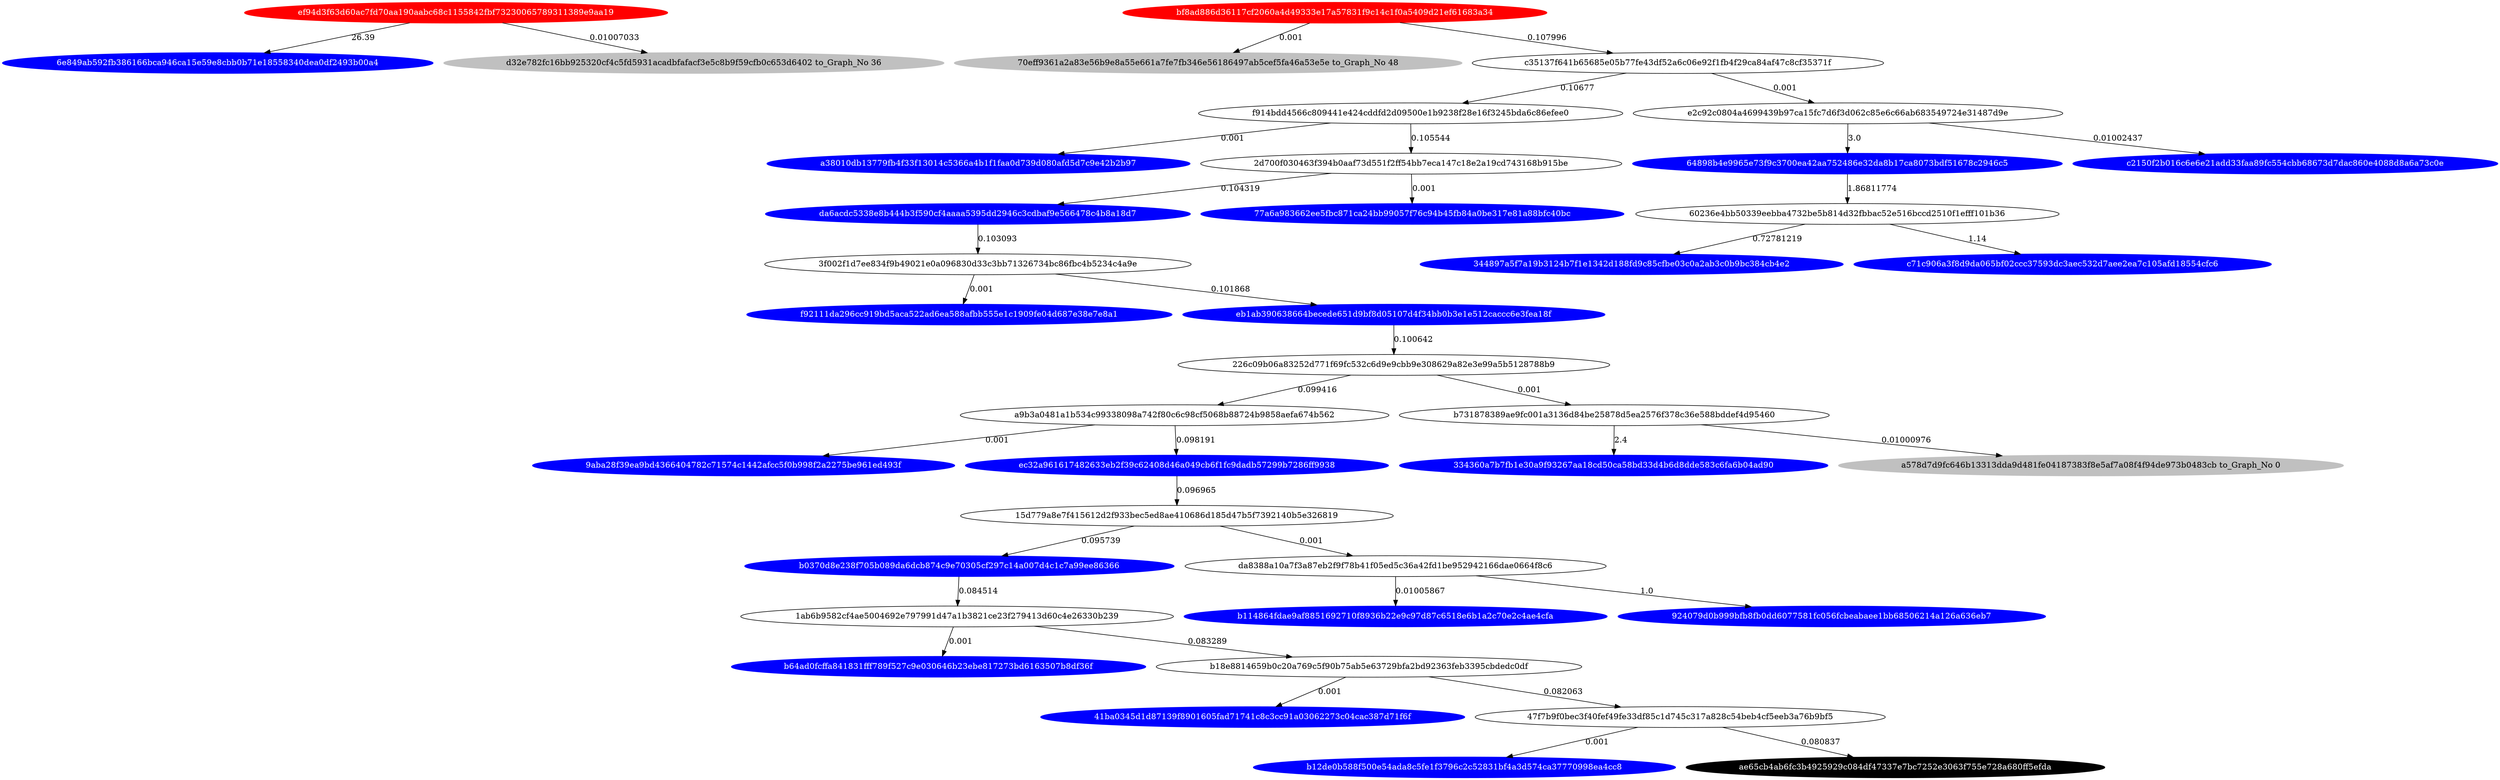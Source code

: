 digraph G{rankdir=TB;layout=dot;
"ef94d3f63d60ac7fd70aa190aabc68c1155842fbf73230065789311389e9aa19" [style="solid,filled",color=red,fontcolor=white];
"bf8ad886d36117cf2060a4d49333e17a57831f9c14c1f0a5409d21ef61683a34" [style="solid,filled",color=red,fontcolor=white];
"9aba28f39ea9bd4366404782c71574c1442afcc5f0b998f2a2275be961ed493f" [style="solid,filled",color=blue,fontcolor=white];
"b12de0b588f500e54ada8c5fe1f3796c2c52831bf4a3d574ca37770998ea4cc8" [style="solid,filled",color=blue,fontcolor=white];
"f92111da296cc919bd5aca522ad6ea588afbb555e1c1909fe04d687e38e7e8a1" [style="solid,filled",color=blue,fontcolor=white];
"da6acdc5338e8b444b3f590cf4aaaa5395dd2946c3cdbaf9e566478c4b8a18d7" [style="solid,filled",color=blue,fontcolor=white];
"ec32a961617482633eb2f39c62408d46a049cb6f1fc9dadb57299b7286ff9938" [style="solid,filled",color=blue,fontcolor=white];
"77a6a983662ee5fbc871ca24bb99057f76c94b45fb84a0be317e81a88bfc40bc" [style="solid,filled",color=blue,fontcolor=white];
"64898b4e9965e73f9c3700ea42aa752486e32da8b17ca8073bdf51678c2946c5" [style="solid,filled",color=blue,fontcolor=white];
"ae65cb4ab6fc3b4925929c084df47337e7bc7252e3063f755e728a680ff5efda" [style="solid,filled",color=black,fontcolor=white];
"eb1ab390638664becede651d9bf8d05107d4f34bb0b3e1e512caccc6e3fea18f" [style="solid,filled",color=blue,fontcolor=white];
"a38010db13779fb4f33f13014c5366a4b1f1faa0d739d080afd5d7c9e42b2b97" [style="solid,filled",color=blue,fontcolor=white];
"b114864fdae9af8851692710f8936b22e9c97d87c6518e6b1a2c70e2c4ae4cfa" [style="solid,filled",color=blue,fontcolor=white];
"344897a5f7a19b3124b7f1e1342d188fd9c85cfbe03c0a2ab3c0b9bc384cb4e2" [style="solid,filled",color=blue,fontcolor=white];
"70eff9361a2a83e56b9e8a55e661a7fe7fb346e56186497ab5cef5fa46a53e5e" [style="solid,filled",color=gray,fontcolor=black,label= "70eff9361a2a83e56b9e8a55e661a7fe7fb346e56186497ab5cef5fa46a53e5e to_Graph_No 48"];
"41ba0345d1d87139f8901605fad71741c8c3cc91a03062273c04cac387d71f6f" [style="solid,filled",color=blue,fontcolor=white];
"334360a7b7fb1e30a9f93267aa18cd50ca58bd33d4b6d8dde583c6fa6b04ad90" [style="solid,filled",color=blue,fontcolor=white];
"b0370d8e238f705b089da6dcb874c9e70305cf297c14a007d4c1c7a99ee86366" [style="solid,filled",color=blue,fontcolor=white];
"b64ad0fcffa841831fff789f527c9e030646b23ebe817273bd6163507b8df36f" [style="solid,filled",color=blue,fontcolor=white];
"924079d0b999bfb8fb0dd6077581fc056fcbeabaee1bb68506214a126a636eb7" [style="solid,filled",color=blue,fontcolor=white];
"6e849ab592fb386166bca946ca15e59e8cbb0b71e18558340dea0df2493b00a4" [style="solid,filled",color=blue,fontcolor=white];
"d32e782fc16bb925320cf4c5fd5931acadbfafacf3e5c8b9f59cfb0c653d6402" [style="solid,filled",color=gray,fontcolor=black,label= "d32e782fc16bb925320cf4c5fd5931acadbfafacf3e5c8b9f59cfb0c653d6402 to_Graph_No 36"];
"c2150f2b016c6e6e21add33faa89fc554cbb68673d7dac860e4088d8a6a73c0e" [style="solid,filled",color=blue,fontcolor=white];
"a578d7d9fc646b13313dda9d481fe04187383f8e5af7a08f4f94de973b0483cb" [style="solid,filled",color=gray,fontcolor=black,label= "a578d7d9fc646b13313dda9d481fe04187383f8e5af7a08f4f94de973b0483cb to_Graph_No 0"];
"c71c906a3f8d9da065bf02ccc37593dc3aec532d7aee2ea7c105afd18554cfc6" [style="solid,filled",color=blue,fontcolor=white];
"f914bdd4566c809441e424cddfd2d09500e1b9238f28e16f3245bda6c86efee0" -> "a38010db13779fb4f33f13014c5366a4b1f1faa0d739d080afd5d7c9e42b2b97" [label=0.001];
"eb1ab390638664becede651d9bf8d05107d4f34bb0b3e1e512caccc6e3fea18f" -> "226c09b06a83252d771f69fc532c6d9e9cbb9e308629a82e3e99a5b5128788b9" [label=0.100642];
"da6acdc5338e8b444b3f590cf4aaaa5395dd2946c3cdbaf9e566478c4b8a18d7" -> "3f002f1d7ee834f9b49021e0a096830d33c3bb71326734bc86fbc4b5234c4a9e" [label=0.103093];
"c35137f641b65685e05b77fe43df52a6c06e92f1fb4f29ca84af47c8cf35371f" -> "f914bdd4566c809441e424cddfd2d09500e1b9238f28e16f3245bda6c86efee0" [label=0.10677];
"60236e4bb50339eebba4732be5b814d32fbbac52e516bccd2510f1efff101b36" -> "c71c906a3f8d9da065bf02ccc37593dc3aec532d7aee2ea7c105afd18554cfc6" [label=1.14];
"64898b4e9965e73f9c3700ea42aa752486e32da8b17ca8073bdf51678c2946c5" -> "60236e4bb50339eebba4732be5b814d32fbbac52e516bccd2510f1efff101b36" [label=1.86811774];
"c35137f641b65685e05b77fe43df52a6c06e92f1fb4f29ca84af47c8cf35371f" -> "e2c92c0804a4699439b97ca15fc7d6f3d062c85e6c66ab683549724e31487d9e" [label=0.001];
"ef94d3f63d60ac7fd70aa190aabc68c1155842fbf73230065789311389e9aa19" -> "d32e782fc16bb925320cf4c5fd5931acadbfafacf3e5c8b9f59cfb0c653d6402" [label=0.01007033];
"47f7b9f0bec3f40fef49fe33df85c1d745c317a828c54beb4cf5eeb3a76b9bf5" -> "ae65cb4ab6fc3b4925929c084df47337e7bc7252e3063f755e728a680ff5efda" [label=0.080837];
"a9b3a0481a1b534c99338098a742f80c6c98cf5068b88724b9858aefa674b562" -> "ec32a961617482633eb2f39c62408d46a049cb6f1fc9dadb57299b7286ff9938" [label=0.098191];
"226c09b06a83252d771f69fc532c6d9e9cbb9e308629a82e3e99a5b5128788b9" -> "a9b3a0481a1b534c99338098a742f80c6c98cf5068b88724b9858aefa674b562" [label=0.099416];
"226c09b06a83252d771f69fc532c6d9e9cbb9e308629a82e3e99a5b5128788b9" -> "b731878389ae9fc001a3136d84be25878d5ea2576f378c36e588bddef4d95460" [label=0.001];
"bf8ad886d36117cf2060a4d49333e17a57831f9c14c1f0a5409d21ef61683a34" -> "c35137f641b65685e05b77fe43df52a6c06e92f1fb4f29ca84af47c8cf35371f" [label=0.107996];
"47f7b9f0bec3f40fef49fe33df85c1d745c317a828c54beb4cf5eeb3a76b9bf5" -> "b12de0b588f500e54ada8c5fe1f3796c2c52831bf4a3d574ca37770998ea4cc8" [label=0.001];
"ec32a961617482633eb2f39c62408d46a049cb6f1fc9dadb57299b7286ff9938" -> "15d779a8e7f415612d2f933bec5ed8ae410686d185d47b5f7392140b5e326819" [label=0.096965];
"1ab6b9582cf4ae5004692e797991d47a1b3821ce23f279413d60c4e26330b239" -> "b64ad0fcffa841831fff789f527c9e030646b23ebe817273bd6163507b8df36f" [label=0.001];
"da8388a10a7f3a87eb2f9f78b41f05ed5c36a42fd1be952942166dae0664f8c6" -> "924079d0b999bfb8fb0dd6077581fc056fcbeabaee1bb68506214a126a636eb7" [label=1.0];
"b18e8814659b0c20a769c5f90b75ab5e63729bfa2bd92363feb3395cbdedc0df" -> "41ba0345d1d87139f8901605fad71741c8c3cc91a03062273c04cac387d71f6f" [label=0.001];
"3f002f1d7ee834f9b49021e0a096830d33c3bb71326734bc86fbc4b5234c4a9e" -> "eb1ab390638664becede651d9bf8d05107d4f34bb0b3e1e512caccc6e3fea18f" [label=0.101868];
"da8388a10a7f3a87eb2f9f78b41f05ed5c36a42fd1be952942166dae0664f8c6" -> "b114864fdae9af8851692710f8936b22e9c97d87c6518e6b1a2c70e2c4ae4cfa" [label=0.01005867];
"15d779a8e7f415612d2f933bec5ed8ae410686d185d47b5f7392140b5e326819" -> "b0370d8e238f705b089da6dcb874c9e70305cf297c14a007d4c1c7a99ee86366" [label=0.095739];
"bf8ad886d36117cf2060a4d49333e17a57831f9c14c1f0a5409d21ef61683a34" -> "70eff9361a2a83e56b9e8a55e661a7fe7fb346e56186497ab5cef5fa46a53e5e" [label=0.001];
"b0370d8e238f705b089da6dcb874c9e70305cf297c14a007d4c1c7a99ee86366" -> "1ab6b9582cf4ae5004692e797991d47a1b3821ce23f279413d60c4e26330b239" [label=0.084514];
"f914bdd4566c809441e424cddfd2d09500e1b9238f28e16f3245bda6c86efee0" -> "2d700f030463f394b0aaf73d551f2ff54bb7eca147c18e2a19cd743168b915be" [label=0.105544];
"2d700f030463f394b0aaf73d551f2ff54bb7eca147c18e2a19cd743168b915be" -> "da6acdc5338e8b444b3f590cf4aaaa5395dd2946c3cdbaf9e566478c4b8a18d7" [label=0.104319];
"a9b3a0481a1b534c99338098a742f80c6c98cf5068b88724b9858aefa674b562" -> "9aba28f39ea9bd4366404782c71574c1442afcc5f0b998f2a2275be961ed493f" [label=0.001];
"2d700f030463f394b0aaf73d551f2ff54bb7eca147c18e2a19cd743168b915be" -> "77a6a983662ee5fbc871ca24bb99057f76c94b45fb84a0be317e81a88bfc40bc" [label=0.001];
"b731878389ae9fc001a3136d84be25878d5ea2576f378c36e588bddef4d95460" -> "a578d7d9fc646b13313dda9d481fe04187383f8e5af7a08f4f94de973b0483cb" [label=0.01000976];
"b731878389ae9fc001a3136d84be25878d5ea2576f378c36e588bddef4d95460" -> "334360a7b7fb1e30a9f93267aa18cd50ca58bd33d4b6d8dde583c6fa6b04ad90" [label=2.4];
"b18e8814659b0c20a769c5f90b75ab5e63729bfa2bd92363feb3395cbdedc0df" -> "47f7b9f0bec3f40fef49fe33df85c1d745c317a828c54beb4cf5eeb3a76b9bf5" [label=0.082063];
"1ab6b9582cf4ae5004692e797991d47a1b3821ce23f279413d60c4e26330b239" -> "b18e8814659b0c20a769c5f90b75ab5e63729bfa2bd92363feb3395cbdedc0df" [label=0.083289];
"e2c92c0804a4699439b97ca15fc7d6f3d062c85e6c66ab683549724e31487d9e" -> "64898b4e9965e73f9c3700ea42aa752486e32da8b17ca8073bdf51678c2946c5" [label=3.0];
"e2c92c0804a4699439b97ca15fc7d6f3d062c85e6c66ab683549724e31487d9e" -> "c2150f2b016c6e6e21add33faa89fc554cbb68673d7dac860e4088d8a6a73c0e" [label=0.01002437];
"3f002f1d7ee834f9b49021e0a096830d33c3bb71326734bc86fbc4b5234c4a9e" -> "f92111da296cc919bd5aca522ad6ea588afbb555e1c1909fe04d687e38e7e8a1" [label=0.001];
"15d779a8e7f415612d2f933bec5ed8ae410686d185d47b5f7392140b5e326819" -> "da8388a10a7f3a87eb2f9f78b41f05ed5c36a42fd1be952942166dae0664f8c6" [label=0.001];
"60236e4bb50339eebba4732be5b814d32fbbac52e516bccd2510f1efff101b36" -> "344897a5f7a19b3124b7f1e1342d188fd9c85cfbe03c0a2ab3c0b9bc384cb4e2" [label=0.72781219];
"ef94d3f63d60ac7fd70aa190aabc68c1155842fbf73230065789311389e9aa19" -> "6e849ab592fb386166bca946ca15e59e8cbb0b71e18558340dea0df2493b00a4" [label=26.39];
}